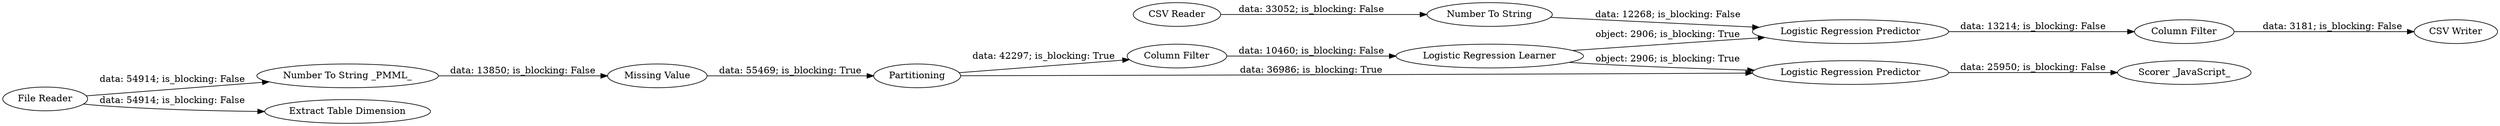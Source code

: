digraph {
	"-5520614314406527422_32" [label="Column Filter"]
	"-5520614314406527422_31" [label="CSV Writer"]
	"-5520614314406527422_33" [label="Logistic Regression Learner"]
	"-5520614314406527422_26" [label="Number To String _PMML_"]
	"-5520614314406527422_25" [label="Extract Table Dimension"]
	"-5520614314406527422_34" [label="Logistic Regression Predictor"]
	"-5520614314406527422_35" [label="Missing Value"]
	"-5520614314406527422_40" [label="Scorer _JavaScript_"]
	"-5520614314406527422_36" [label="Column Filter"]
	"-5520614314406527422_38" [label="Logistic Regression Predictor"]
	"-5520614314406527422_28" [label=Partitioning]
	"-5520614314406527422_21" [label="File Reader"]
	"-5520614314406527422_37" [label="Number To String"]
	"-5520614314406527422_27" [label="CSV Reader"]
	"-5520614314406527422_37" -> "-5520614314406527422_34" [label="data: 12268; is_blocking: False"]
	"-5520614314406527422_27" -> "-5520614314406527422_37" [label="data: 33052; is_blocking: False"]
	"-5520614314406527422_21" -> "-5520614314406527422_26" [label="data: 54914; is_blocking: False"]
	"-5520614314406527422_33" -> "-5520614314406527422_34" [label="object: 2906; is_blocking: True"]
	"-5520614314406527422_21" -> "-5520614314406527422_25" [label="data: 54914; is_blocking: False"]
	"-5520614314406527422_33" -> "-5520614314406527422_38" [label="object: 2906; is_blocking: True"]
	"-5520614314406527422_35" -> "-5520614314406527422_28" [label="data: 55469; is_blocking: True"]
	"-5520614314406527422_38" -> "-5520614314406527422_40" [label="data: 25950; is_blocking: False"]
	"-5520614314406527422_28" -> "-5520614314406527422_36" [label="data: 42297; is_blocking: True"]
	"-5520614314406527422_26" -> "-5520614314406527422_35" [label="data: 13850; is_blocking: False"]
	"-5520614314406527422_32" -> "-5520614314406527422_31" [label="data: 3181; is_blocking: False"]
	"-5520614314406527422_36" -> "-5520614314406527422_33" [label="data: 10460; is_blocking: False"]
	"-5520614314406527422_34" -> "-5520614314406527422_32" [label="data: 13214; is_blocking: False"]
	"-5520614314406527422_28" -> "-5520614314406527422_38" [label="data: 36986; is_blocking: True"]
	rankdir=LR
}
